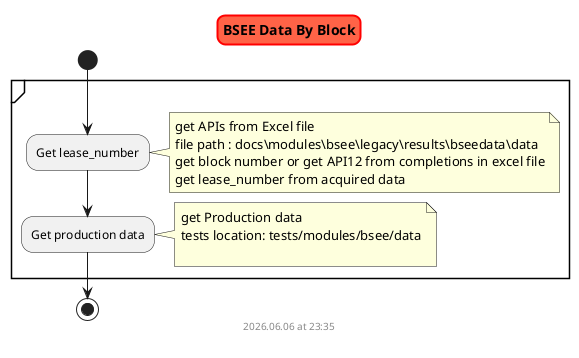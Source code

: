 @startuml bsee_production_data_for_fields
skinparam titleBorderRoundCorner 15
skinparam titleBorderThickness 2
skinparam titleBorderColor red
skinparam titleBackgroundColor Tomato

title BSEE Data By Block

start

    partition {

        :Get lease_number;
            note right
                get APIs from Excel file
                file path : docs\modules\bsee\legacy\results\bseedata\data
                get block number or get API12 from completions in excel file
                get lease_number from acquired data
            end note

        :Get production data;
            note right
                get Production data 
                tests location: tests/modules/bsee/data
                
            end note
    }

stop

footer
%date("yyyy.MM.dd' at 'HH:mm")
%filename()
end footer

@enduml++

